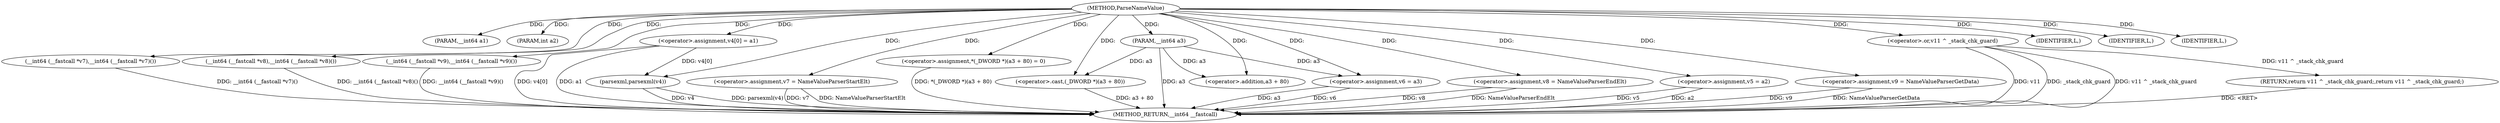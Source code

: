 digraph ParseNameValue {  
"1000109" [label = "(METHOD,ParseNameValue)" ]
"1000159" [label = "(METHOD_RETURN,__int64 __fastcall)" ]
"1000110" [label = "(PARAM,__int64 a1)" ]
"1000111" [label = "(PARAM,int a2)" ]
"1000112" [label = "(PARAM,__int64 a3)" ]
"1000117" [label = "(__int64 (__fastcall *v7),__int64 (__fastcall *v7)())" ]
"1000118" [label = "(__int64 (__fastcall *v8),__int64 (__fastcall *v8)())" ]
"1000119" [label = "(__int64 (__fastcall *v9),__int64 (__fastcall *v9)())" ]
"1000122" [label = "(IDENTIFIER,L,)" ]
"1000123" [label = "(<operator>.assignment,v4[0] = a1)" ]
"1000128" [label = "(IDENTIFIER,L,)" ]
"1000129" [label = "(<operator>.assignment,v7 = NameValueParserStartElt)" ]
"1000132" [label = "(<operator>.assignment,*(_DWORD *)(a3 + 80) = 0)" ]
"1000134" [label = "(<operator>.cast,(_DWORD *)(a3 + 80))" ]
"1000136" [label = "(<operator>.addition,a3 + 80)" ]
"1000140" [label = "(<operator>.assignment,v8 = NameValueParserEndElt)" ]
"1000143" [label = "(<operator>.assignment,v5 = a2)" ]
"1000146" [label = "(<operator>.assignment,v6 = a3)" ]
"1000149" [label = "(<operator>.assignment,v9 = NameValueParserGetData)" ]
"1000152" [label = "(IDENTIFIER,L,)" ]
"1000153" [label = "(parsexml,parsexml(v4))" ]
"1000155" [label = "(RETURN,return v11 ^ _stack_chk_guard;,return v11 ^ _stack_chk_guard;)" ]
"1000156" [label = "(<operator>.or,v11 ^ _stack_chk_guard)" ]
  "1000155" -> "1000159"  [ label = "DDG: <RET>"] 
  "1000123" -> "1000159"  [ label = "DDG: v4[0]"] 
  "1000156" -> "1000159"  [ label = "DDG: v11"] 
  "1000119" -> "1000159"  [ label = "DDG: __int64 (__fastcall *v9)()"] 
  "1000156" -> "1000159"  [ label = "DDG: _stack_chk_guard"] 
  "1000129" -> "1000159"  [ label = "DDG: NameValueParserStartElt"] 
  "1000140" -> "1000159"  [ label = "DDG: v8"] 
  "1000156" -> "1000159"  [ label = "DDG: v11 ^ _stack_chk_guard"] 
  "1000143" -> "1000159"  [ label = "DDG: v5"] 
  "1000134" -> "1000159"  [ label = "DDG: a3 + 80"] 
  "1000117" -> "1000159"  [ label = "DDG: __int64 (__fastcall *v7)()"] 
  "1000123" -> "1000159"  [ label = "DDG: a1"] 
  "1000118" -> "1000159"  [ label = "DDG: __int64 (__fastcall *v8)()"] 
  "1000140" -> "1000159"  [ label = "DDG: NameValueParserEndElt"] 
  "1000129" -> "1000159"  [ label = "DDG: v7"] 
  "1000153" -> "1000159"  [ label = "DDG: parsexml(v4)"] 
  "1000132" -> "1000159"  [ label = "DDG: *(_DWORD *)(a3 + 80)"] 
  "1000149" -> "1000159"  [ label = "DDG: v9"] 
  "1000146" -> "1000159"  [ label = "DDG: v6"] 
  "1000146" -> "1000159"  [ label = "DDG: a3"] 
  "1000143" -> "1000159"  [ label = "DDG: a2"] 
  "1000112" -> "1000159"  [ label = "DDG: a3"] 
  "1000153" -> "1000159"  [ label = "DDG: v4"] 
  "1000149" -> "1000159"  [ label = "DDG: NameValueParserGetData"] 
  "1000109" -> "1000110"  [ label = "DDG: "] 
  "1000109" -> "1000111"  [ label = "DDG: "] 
  "1000109" -> "1000112"  [ label = "DDG: "] 
  "1000109" -> "1000117"  [ label = "DDG: "] 
  "1000109" -> "1000118"  [ label = "DDG: "] 
  "1000109" -> "1000119"  [ label = "DDG: "] 
  "1000109" -> "1000122"  [ label = "DDG: "] 
  "1000109" -> "1000123"  [ label = "DDG: "] 
  "1000109" -> "1000128"  [ label = "DDG: "] 
  "1000109" -> "1000129"  [ label = "DDG: "] 
  "1000109" -> "1000132"  [ label = "DDG: "] 
  "1000112" -> "1000134"  [ label = "DDG: a3"] 
  "1000109" -> "1000134"  [ label = "DDG: "] 
  "1000112" -> "1000136"  [ label = "DDG: a3"] 
  "1000109" -> "1000136"  [ label = "DDG: "] 
  "1000109" -> "1000140"  [ label = "DDG: "] 
  "1000109" -> "1000143"  [ label = "DDG: "] 
  "1000112" -> "1000146"  [ label = "DDG: a3"] 
  "1000109" -> "1000146"  [ label = "DDG: "] 
  "1000109" -> "1000149"  [ label = "DDG: "] 
  "1000109" -> "1000152"  [ label = "DDG: "] 
  "1000123" -> "1000153"  [ label = "DDG: v4[0]"] 
  "1000109" -> "1000153"  [ label = "DDG: "] 
  "1000156" -> "1000155"  [ label = "DDG: v11 ^ _stack_chk_guard"] 
  "1000109" -> "1000156"  [ label = "DDG: "] 
}
